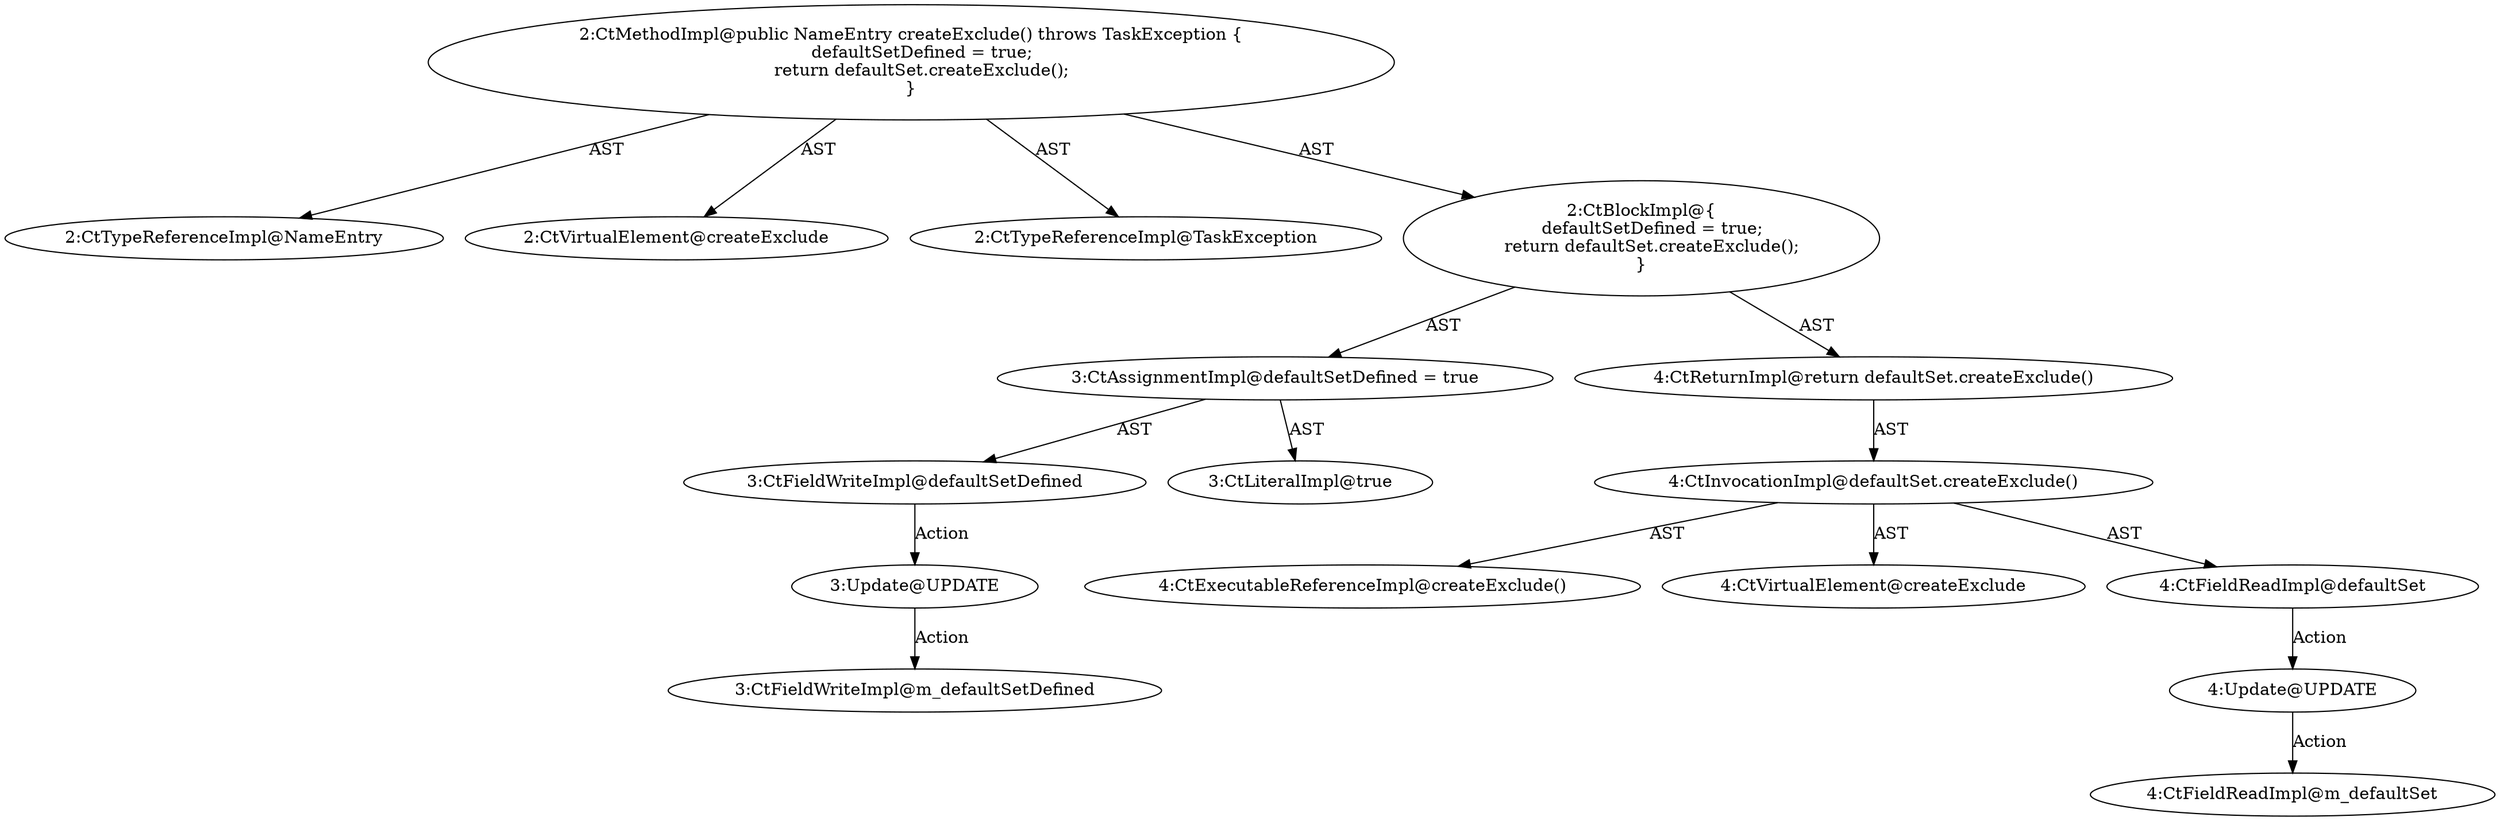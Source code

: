 digraph "createExclude#?" {
0 [label="2:CtTypeReferenceImpl@NameEntry" shape=ellipse]
1 [label="2:CtVirtualElement@createExclude" shape=ellipse]
2 [label="2:CtTypeReferenceImpl@TaskException" shape=ellipse]
3 [label="3:CtFieldWriteImpl@defaultSetDefined" shape=ellipse]
4 [label="3:CtLiteralImpl@true" shape=ellipse]
5 [label="3:CtAssignmentImpl@defaultSetDefined = true" shape=ellipse]
6 [label="4:CtExecutableReferenceImpl@createExclude()" shape=ellipse]
7 [label="4:CtVirtualElement@createExclude" shape=ellipse]
8 [label="4:CtFieldReadImpl@defaultSet" shape=ellipse]
9 [label="4:CtInvocationImpl@defaultSet.createExclude()" shape=ellipse]
10 [label="4:CtReturnImpl@return defaultSet.createExclude()" shape=ellipse]
11 [label="2:CtBlockImpl@\{
    defaultSetDefined = true;
    return defaultSet.createExclude();
\}" shape=ellipse]
12 [label="2:CtMethodImpl@public NameEntry createExclude() throws TaskException \{
    defaultSetDefined = true;
    return defaultSet.createExclude();
\}" shape=ellipse]
13 [label="3:Update@UPDATE" shape=ellipse]
14 [label="3:CtFieldWriteImpl@m_defaultSetDefined" shape=ellipse]
15 [label="4:Update@UPDATE" shape=ellipse]
16 [label="4:CtFieldReadImpl@m_defaultSet" shape=ellipse]
3 -> 13 [label="Action"];
5 -> 3 [label="AST"];
5 -> 4 [label="AST"];
8 -> 15 [label="Action"];
9 -> 7 [label="AST"];
9 -> 8 [label="AST"];
9 -> 6 [label="AST"];
10 -> 9 [label="AST"];
11 -> 5 [label="AST"];
11 -> 10 [label="AST"];
12 -> 1 [label="AST"];
12 -> 0 [label="AST"];
12 -> 2 [label="AST"];
12 -> 11 [label="AST"];
13 -> 14 [label="Action"];
15 -> 16 [label="Action"];
}